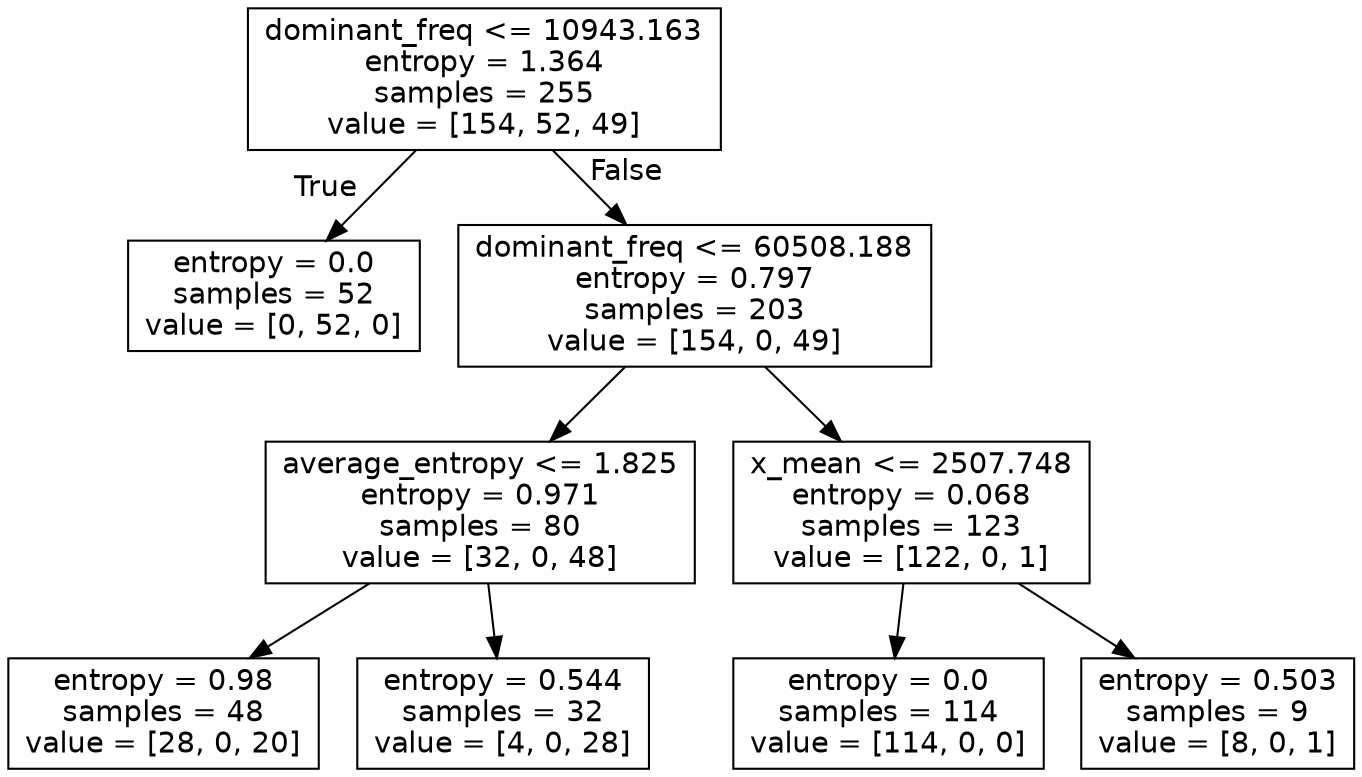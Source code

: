 digraph Tree {
node [shape=box, fontname="helvetica"] ;
edge [fontname="helvetica"] ;
0 [label="dominant_freq <= 10943.163\nentropy = 1.364\nsamples = 255\nvalue = [154, 52, 49]"] ;
1 [label="entropy = 0.0\nsamples = 52\nvalue = [0, 52, 0]"] ;
0 -> 1 [labeldistance=2.5, labelangle=45, headlabel="True"] ;
2 [label="dominant_freq <= 60508.188\nentropy = 0.797\nsamples = 203\nvalue = [154, 0, 49]"] ;
0 -> 2 [labeldistance=2.5, labelangle=-45, headlabel="False"] ;
3 [label="average_entropy <= 1.825\nentropy = 0.971\nsamples = 80\nvalue = [32, 0, 48]"] ;
2 -> 3 ;
4 [label="entropy = 0.98\nsamples = 48\nvalue = [28, 0, 20]"] ;
3 -> 4 ;
5 [label="entropy = 0.544\nsamples = 32\nvalue = [4, 0, 28]"] ;
3 -> 5 ;
6 [label="x_mean <= 2507.748\nentropy = 0.068\nsamples = 123\nvalue = [122, 0, 1]"] ;
2 -> 6 ;
7 [label="entropy = 0.0\nsamples = 114\nvalue = [114, 0, 0]"] ;
6 -> 7 ;
8 [label="entropy = 0.503\nsamples = 9\nvalue = [8, 0, 1]"] ;
6 -> 8 ;
}